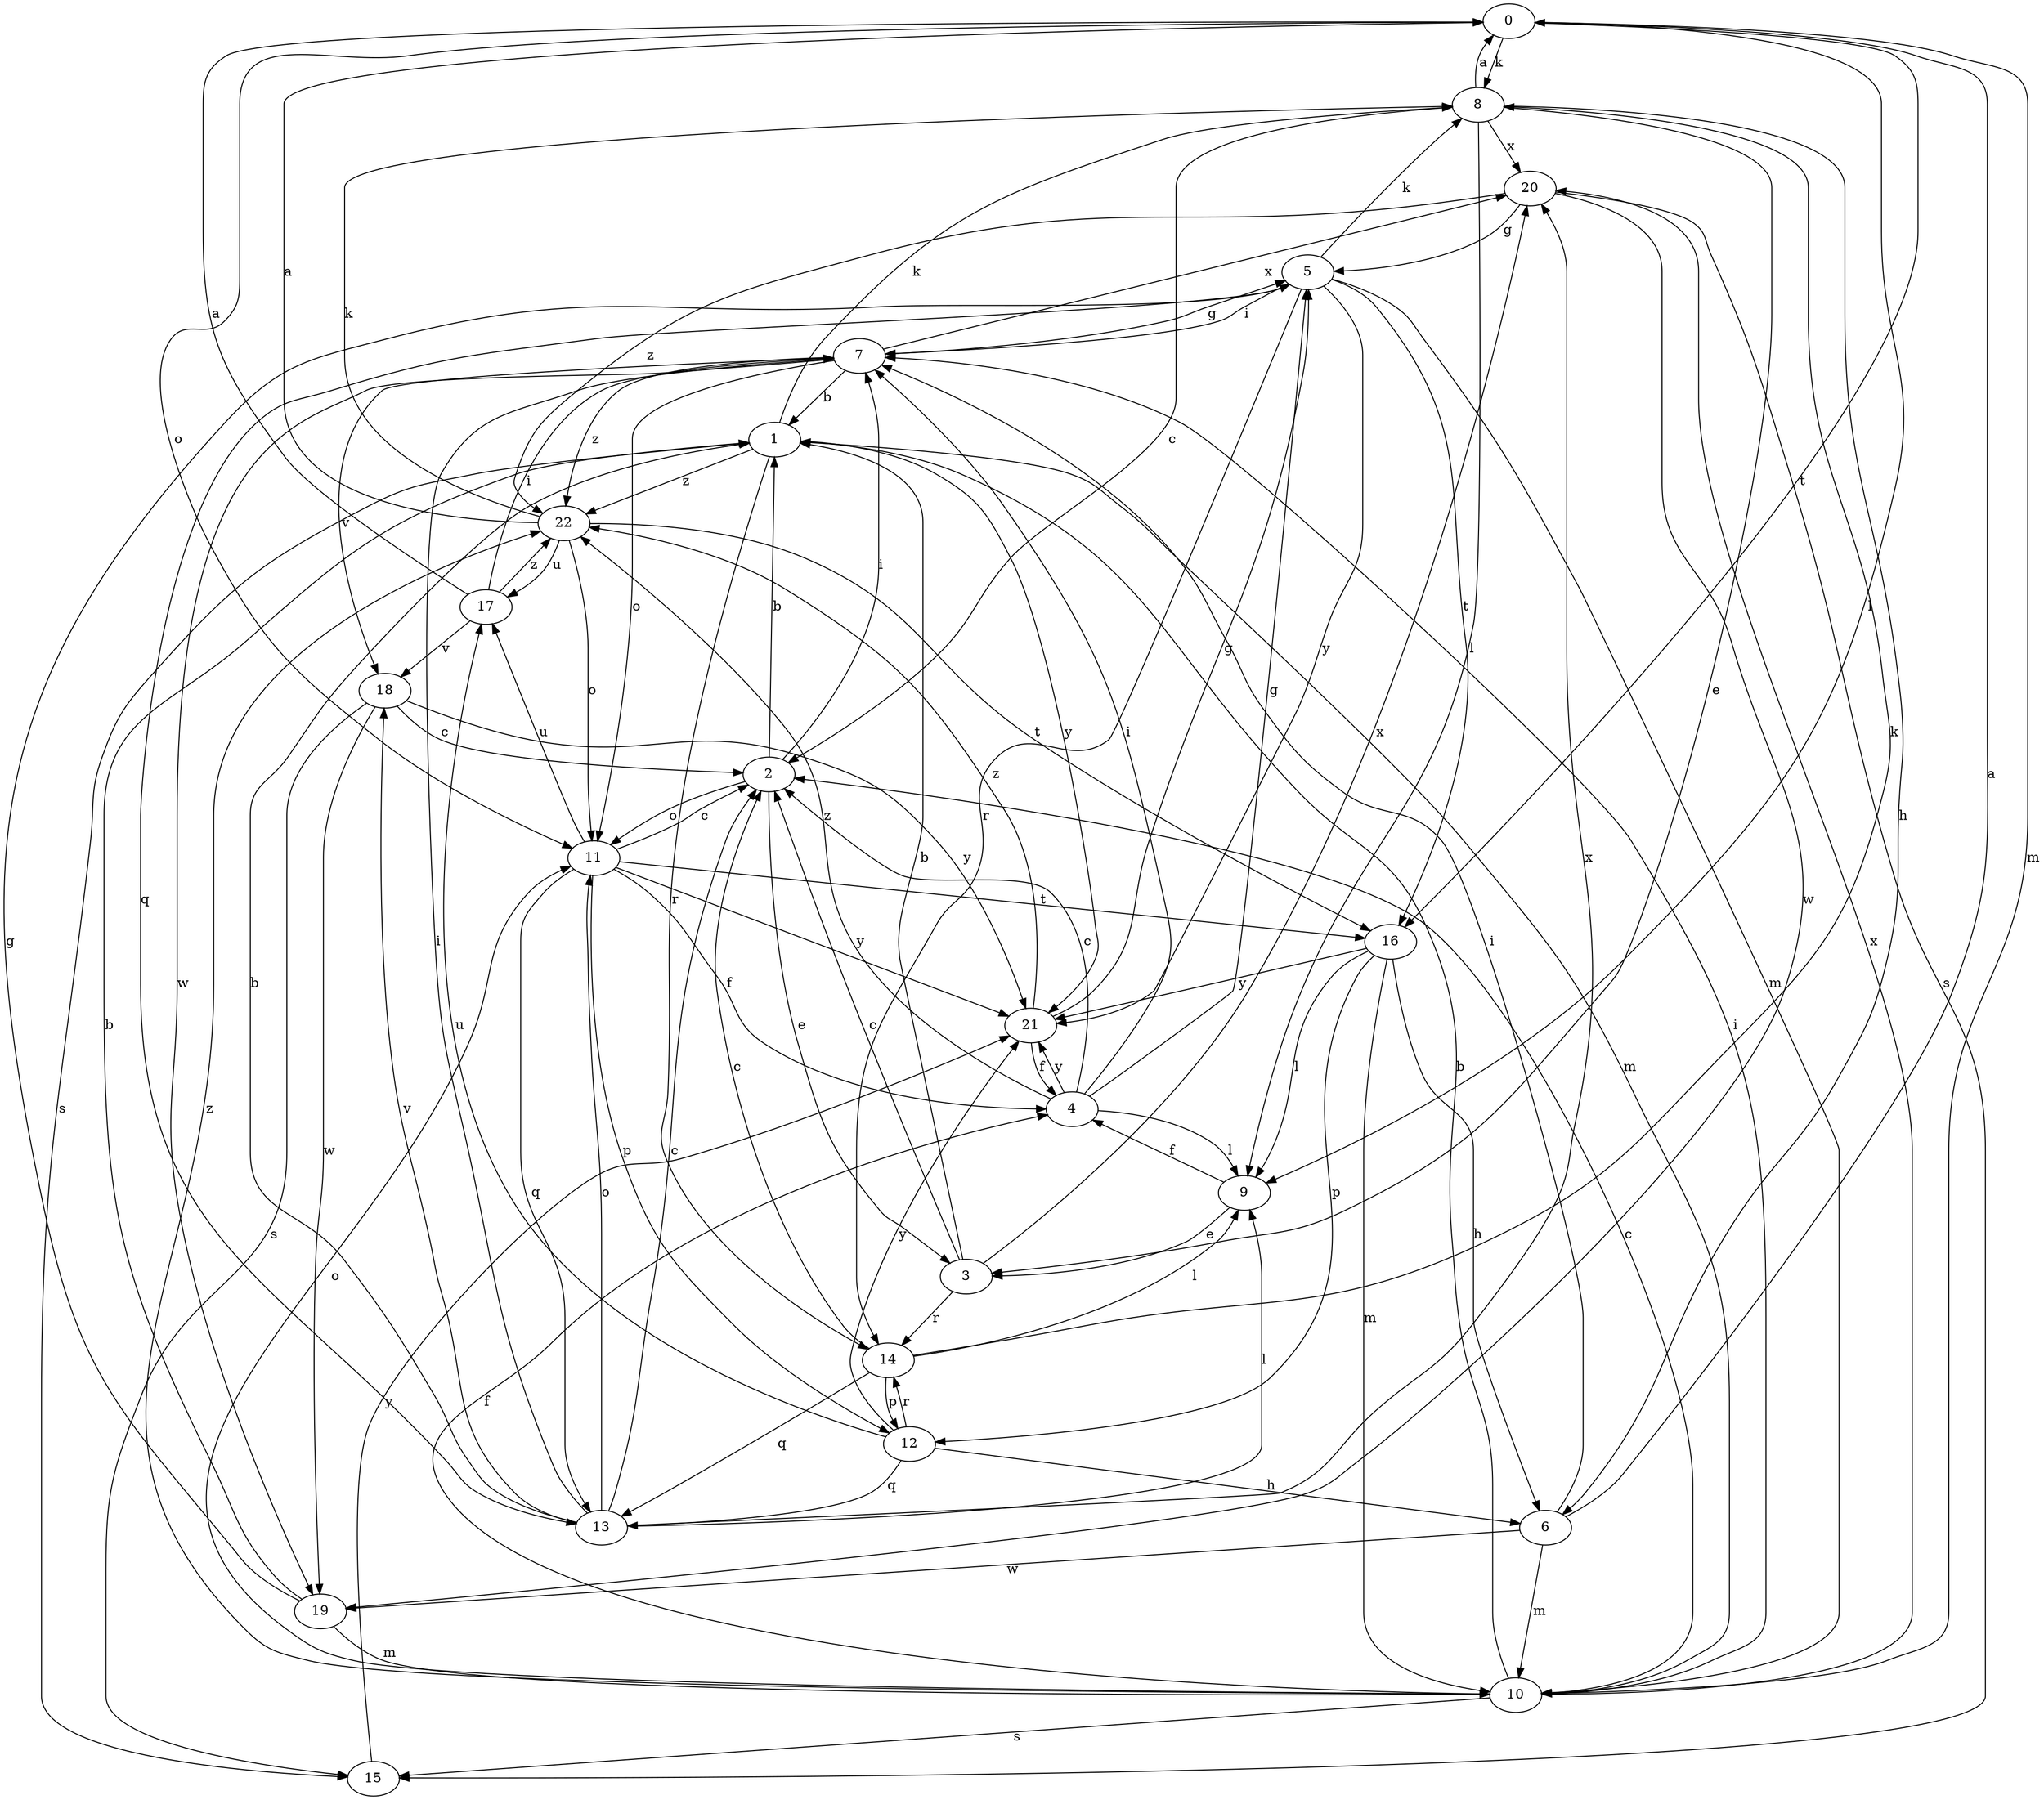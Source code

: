 strict digraph  {
0;
1;
2;
3;
4;
5;
6;
7;
8;
9;
10;
11;
12;
13;
14;
15;
16;
17;
18;
19;
20;
21;
22;
0 -> 8  [label=k];
0 -> 9  [label=l];
0 -> 10  [label=m];
0 -> 11  [label=o];
0 -> 16  [label=t];
1 -> 8  [label=k];
1 -> 10  [label=m];
1 -> 14  [label=r];
1 -> 15  [label=s];
1 -> 21  [label=y];
1 -> 22  [label=z];
2 -> 1  [label=b];
2 -> 3  [label=e];
2 -> 7  [label=i];
2 -> 11  [label=o];
3 -> 1  [label=b];
3 -> 2  [label=c];
3 -> 14  [label=r];
3 -> 20  [label=x];
4 -> 2  [label=c];
4 -> 5  [label=g];
4 -> 7  [label=i];
4 -> 9  [label=l];
4 -> 21  [label=y];
4 -> 22  [label=z];
5 -> 7  [label=i];
5 -> 8  [label=k];
5 -> 10  [label=m];
5 -> 13  [label=q];
5 -> 14  [label=r];
5 -> 16  [label=t];
5 -> 21  [label=y];
6 -> 0  [label=a];
6 -> 7  [label=i];
6 -> 10  [label=m];
6 -> 19  [label=w];
7 -> 1  [label=b];
7 -> 5  [label=g];
7 -> 11  [label=o];
7 -> 18  [label=v];
7 -> 19  [label=w];
7 -> 20  [label=x];
7 -> 22  [label=z];
8 -> 0  [label=a];
8 -> 2  [label=c];
8 -> 3  [label=e];
8 -> 6  [label=h];
8 -> 9  [label=l];
8 -> 20  [label=x];
9 -> 3  [label=e];
9 -> 4  [label=f];
10 -> 1  [label=b];
10 -> 2  [label=c];
10 -> 4  [label=f];
10 -> 7  [label=i];
10 -> 11  [label=o];
10 -> 15  [label=s];
10 -> 20  [label=x];
10 -> 22  [label=z];
11 -> 2  [label=c];
11 -> 4  [label=f];
11 -> 12  [label=p];
11 -> 13  [label=q];
11 -> 16  [label=t];
11 -> 17  [label=u];
11 -> 21  [label=y];
12 -> 6  [label=h];
12 -> 13  [label=q];
12 -> 14  [label=r];
12 -> 17  [label=u];
12 -> 21  [label=y];
13 -> 1  [label=b];
13 -> 2  [label=c];
13 -> 7  [label=i];
13 -> 9  [label=l];
13 -> 11  [label=o];
13 -> 18  [label=v];
13 -> 20  [label=x];
14 -> 2  [label=c];
14 -> 8  [label=k];
14 -> 9  [label=l];
14 -> 12  [label=p];
14 -> 13  [label=q];
15 -> 21  [label=y];
16 -> 6  [label=h];
16 -> 9  [label=l];
16 -> 10  [label=m];
16 -> 12  [label=p];
16 -> 21  [label=y];
17 -> 0  [label=a];
17 -> 7  [label=i];
17 -> 18  [label=v];
17 -> 22  [label=z];
18 -> 2  [label=c];
18 -> 15  [label=s];
18 -> 19  [label=w];
18 -> 21  [label=y];
19 -> 1  [label=b];
19 -> 5  [label=g];
19 -> 10  [label=m];
20 -> 5  [label=g];
20 -> 15  [label=s];
20 -> 19  [label=w];
20 -> 22  [label=z];
21 -> 4  [label=f];
21 -> 5  [label=g];
21 -> 22  [label=z];
22 -> 0  [label=a];
22 -> 8  [label=k];
22 -> 11  [label=o];
22 -> 16  [label=t];
22 -> 17  [label=u];
}
